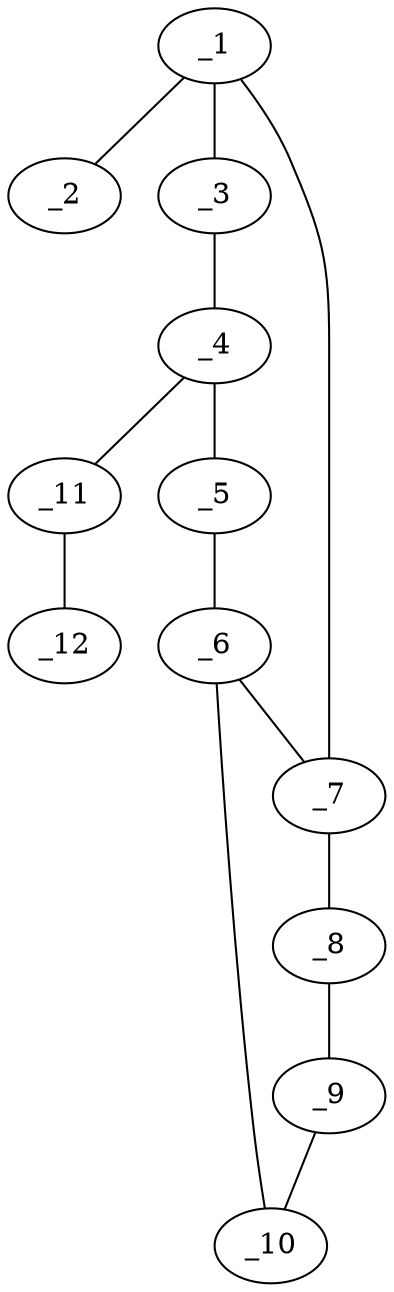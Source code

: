 graph molid629118 {
	_1	 [charge=0,
		chem=1,
		symbol="C  ",
		x="4.5981",
		y="0.5"];
	_2	 [charge=0,
		chem=2,
		symbol="O  ",
		x="4.5981",
		y="1.5"];
	_1 -- _2	 [valence=1];
	_3	 [charge=0,
		chem=4,
		symbol="N  ",
		x="3.732",
		y=0];
	_1 -- _3	 [valence=1];
	_7	 [charge=0,
		chem=1,
		symbol="C  ",
		x="5.4641",
		y=0];
	_1 -- _7	 [valence=2];
	_4	 [charge=0,
		chem=1,
		symbol="C  ",
		x="3.7321",
		y="-1"];
	_3 -- _4	 [valence=2];
	_5	 [charge=0,
		chem=4,
		symbol="N  ",
		x="4.5981",
		y="-1.5"];
	_4 -- _5	 [valence=1];
	_11	 [charge=0,
		chem=2,
		symbol="O  ",
		x="2.866",
		y="-1.5"];
	_4 -- _11	 [valence=1];
	_6	 [charge=0,
		chem=1,
		symbol="C  ",
		x="5.4641",
		y="-1"];
	_5 -- _6	 [valence=2];
	_6 -- _7	 [valence=1];
	_10	 [charge=0,
		chem=4,
		symbol="N  ",
		x="6.4152",
		y="-1.309"];
	_6 -- _10	 [valence=1];
	_8	 [charge=0,
		chem=4,
		symbol="N  ",
		x="6.4152",
		y="0.309"];
	_7 -- _8	 [valence=1];
	_9	 [charge=0,
		chem=4,
		symbol="N  ",
		x="7.0029",
		y="-0.5"];
	_8 -- _9	 [valence=2];
	_9 -- _10	 [valence=1];
	_12	 [charge=0,
		chem=1,
		symbol="C  ",
		x=2,
		y="-1"];
	_11 -- _12	 [valence=1];
}

